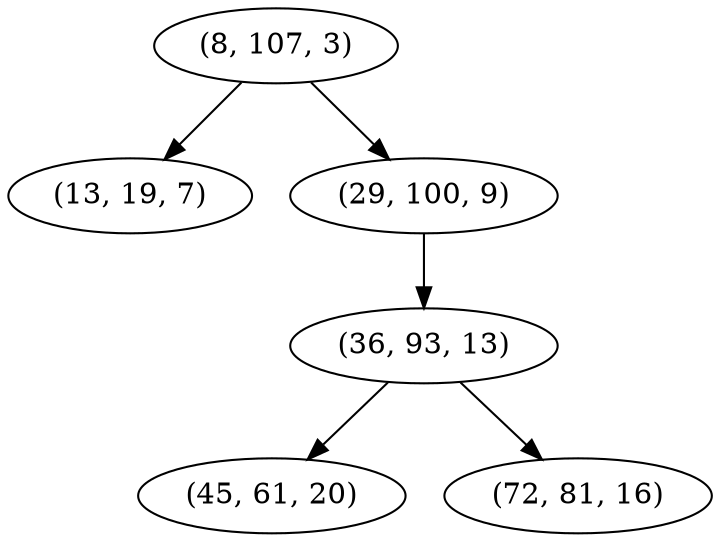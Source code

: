 digraph tree {
    "(8, 107, 3)";
    "(13, 19, 7)";
    "(29, 100, 9)";
    "(36, 93, 13)";
    "(45, 61, 20)";
    "(72, 81, 16)";
    "(8, 107, 3)" -> "(13, 19, 7)";
    "(8, 107, 3)" -> "(29, 100, 9)";
    "(29, 100, 9)" -> "(36, 93, 13)";
    "(36, 93, 13)" -> "(45, 61, 20)";
    "(36, 93, 13)" -> "(72, 81, 16)";
}
